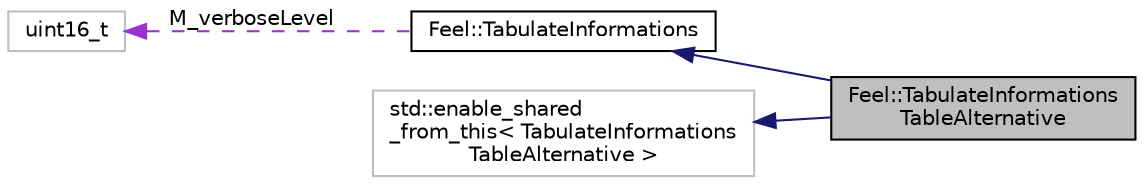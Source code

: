 digraph "Feel::TabulateInformationsTableAlternative"
{
 // LATEX_PDF_SIZE
  edge [fontname="Helvetica",fontsize="10",labelfontname="Helvetica",labelfontsize="10"];
  node [fontname="Helvetica",fontsize="10",shape=record];
  rankdir="LR";
  Node1 [label="Feel::TabulateInformations\lTableAlternative",height=0.2,width=0.4,color="black", fillcolor="grey75", style="filled", fontcolor="black",tooltip="describe informations in table"];
  Node2 -> Node1 [dir="back",color="midnightblue",fontsize="10",style="solid",fontname="Helvetica"];
  Node2 [label="Feel::TabulateInformations",height=0.2,width=0.4,color="black", fillcolor="white", style="filled",URL="$classFeel_1_1TabulateInformations.html",tooltip="base class that describe informations by tabulate/section design"];
  Node3 -> Node2 [dir="back",color="darkorchid3",fontsize="10",style="dashed",label=" M_verboseLevel" ,fontname="Helvetica"];
  Node3 [label="uint16_t",height=0.2,width=0.4,color="grey75", fillcolor="white", style="filled",tooltip=" "];
  Node4 -> Node1 [dir="back",color="midnightblue",fontsize="10",style="solid",fontname="Helvetica"];
  Node4 [label="std::enable_shared\l_from_this\< TabulateInformations\lTableAlternative \>",height=0.2,width=0.4,color="grey75", fillcolor="white", style="filled",tooltip=" "];
}
